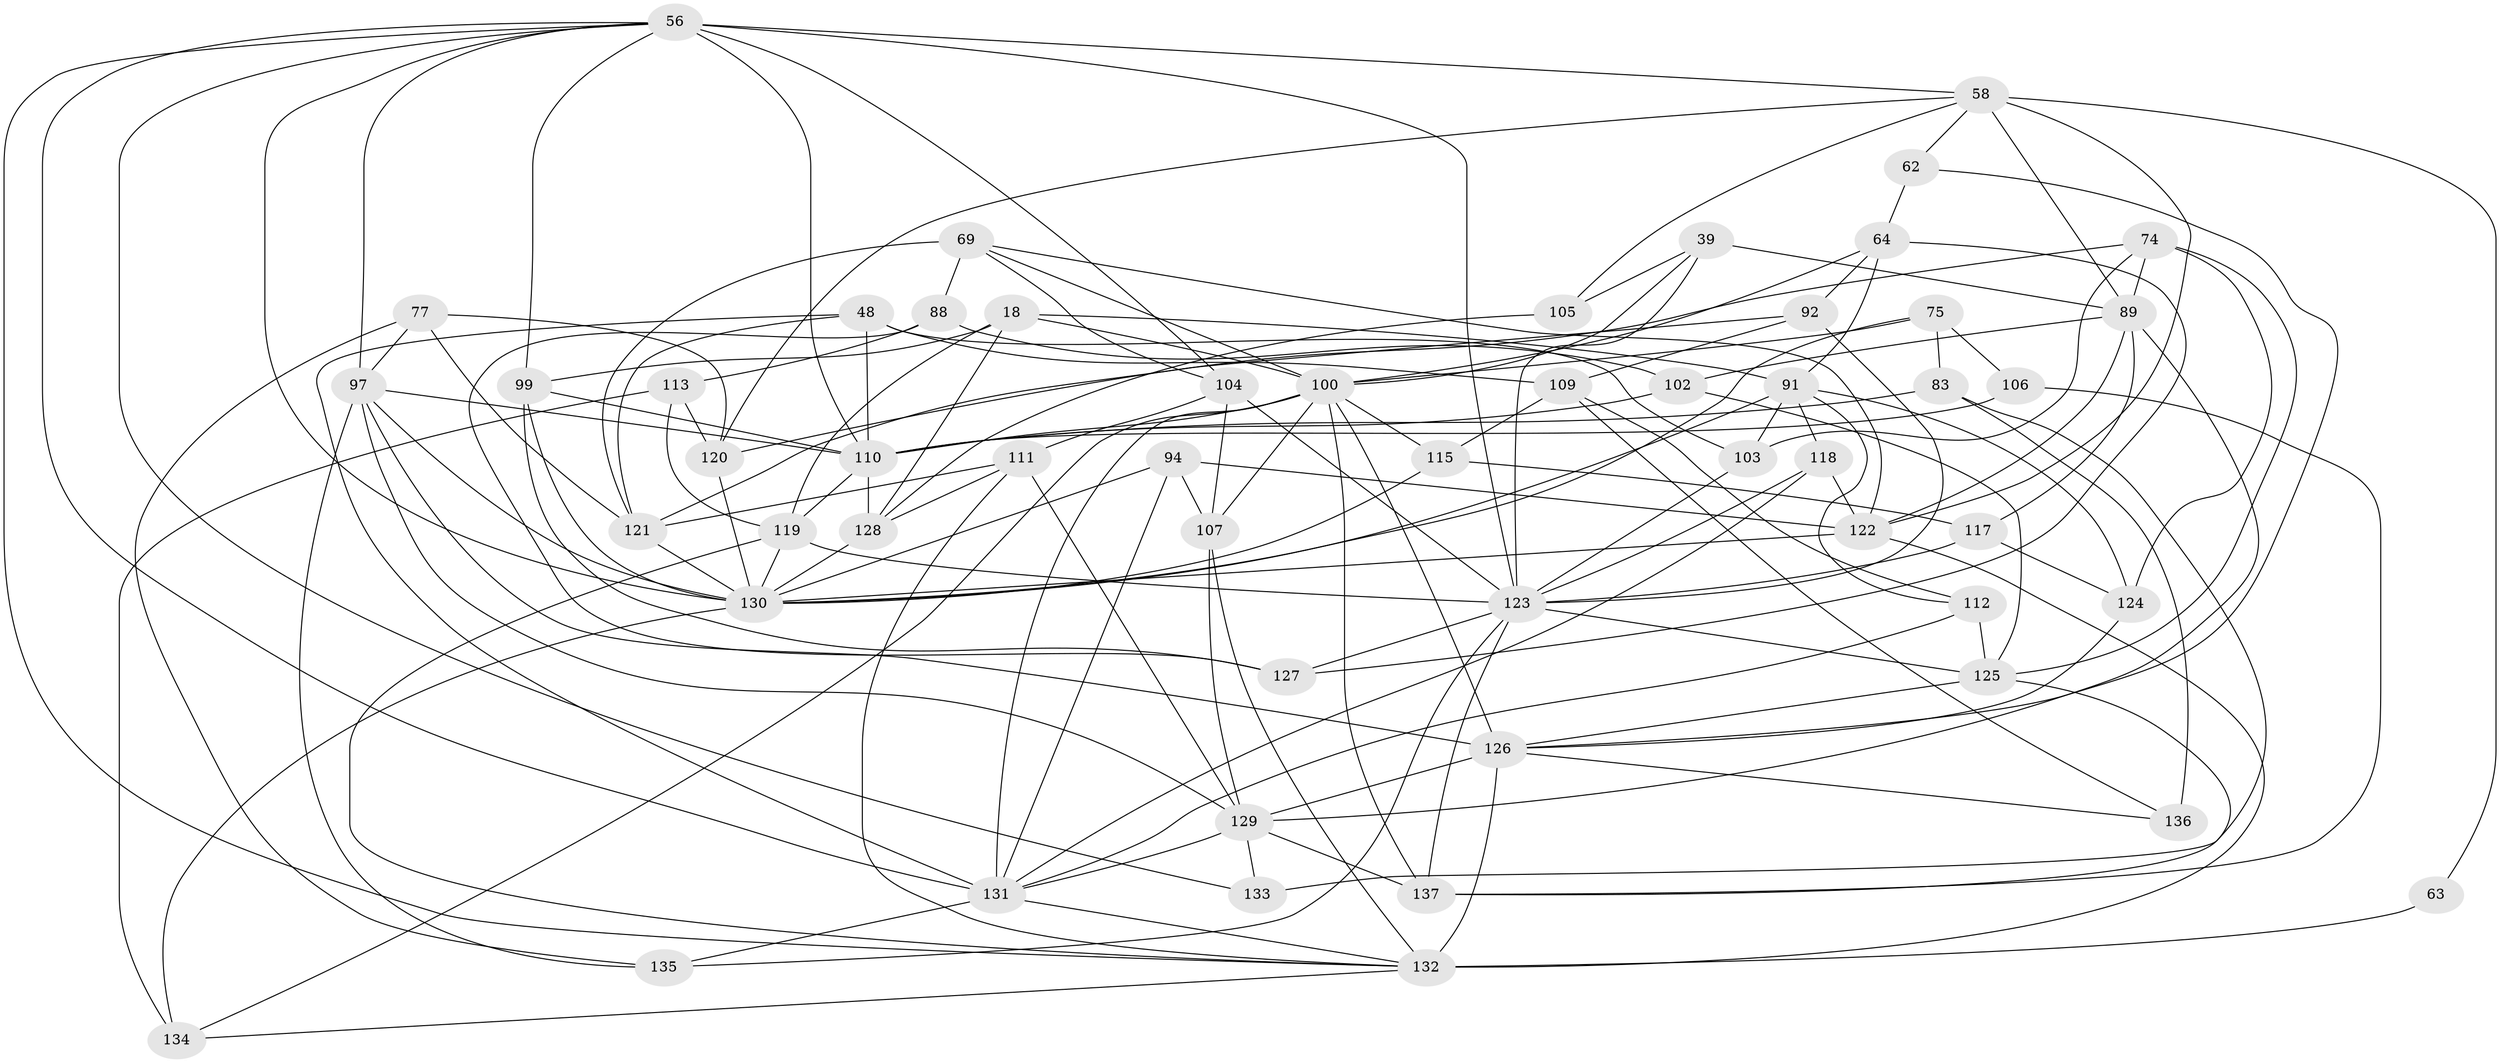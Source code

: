 // original degree distribution, {4: 1.0}
// Generated by graph-tools (version 1.1) at 2025/02/03/04/25 22:02:55]
// undirected, 54 vertices, 149 edges
graph export_dot {
graph [start="1"]
  node [color=gray90,style=filled];
  18 [super="+14"];
  39;
  48 [super="+11+16"];
  56 [super="+2+8+3+50+43"];
  58 [super="+1+17"];
  62;
  63;
  64 [super="+61"];
  69 [super="+21"];
  74 [super="+42"];
  75;
  77;
  83 [super="+9"];
  88;
  89 [super="+12+45+73"];
  91 [super="+80"];
  92;
  94 [super="+76"];
  97 [super="+40+70"];
  99 [super="+51"];
  100 [super="+25+84+31+49"];
  102;
  103 [super="+71"];
  104 [super="+28"];
  105;
  106;
  107 [super="+95"];
  109 [super="+79"];
  110 [super="+72+55+90"];
  111 [super="+59"];
  112;
  113;
  115;
  117;
  118;
  119 [super="+65+93"];
  120 [super="+54"];
  121 [super="+4+37+66"];
  122 [super="+35+68+41+98"];
  123 [super="+13+36+114"];
  124;
  125 [super="+82+116"];
  126 [super="+10+30+78+44"];
  127;
  128 [super="+33"];
  129 [super="+57+22+53"];
  130 [super="+24+27+38+101+108"];
  131 [super="+86"];
  132 [super="+96+87"];
  133;
  134;
  135;
  136;
  137 [super="+7"];
  18 -- 128;
  18 -- 99 [weight=2];
  18 -- 100;
  18 -- 91;
  18 -- 119;
  39 -- 89;
  39 -- 105;
  39 -- 123;
  39 -- 100;
  48 -- 131;
  48 -- 121 [weight=2];
  48 -- 109 [weight=2];
  48 -- 103;
  48 -- 110 [weight=2];
  56 -- 131;
  56 -- 133;
  56 -- 58;
  56 -- 123 [weight=3];
  56 -- 99;
  56 -- 132;
  56 -- 104;
  56 -- 110 [weight=2];
  56 -- 130;
  56 -- 97 [weight=2];
  58 -- 120;
  58 -- 62;
  58 -- 105;
  58 -- 63;
  58 -- 89 [weight=2];
  58 -- 122;
  62 -- 126;
  62 -- 64 [weight=2];
  63 -- 132 [weight=3];
  64 -- 127;
  64 -- 91;
  64 -- 92;
  64 -- 100;
  69 -- 104;
  69 -- 122;
  69 -- 121 [weight=2];
  69 -- 88;
  69 -- 100;
  74 -- 124;
  74 -- 89;
  74 -- 125 [weight=2];
  74 -- 103;
  74 -- 120;
  75 -- 83;
  75 -- 106;
  75 -- 100;
  75 -- 130;
  77 -- 135;
  77 -- 120;
  77 -- 121;
  77 -- 97;
  83 -- 136 [weight=2];
  83 -- 133 [weight=2];
  83 -- 110;
  88 -- 102;
  88 -- 113;
  88 -- 127;
  89 -- 117;
  89 -- 129 [weight=2];
  89 -- 102;
  89 -- 122 [weight=2];
  91 -- 103 [weight=2];
  91 -- 112;
  91 -- 118;
  91 -- 124;
  91 -- 130;
  92 -- 109;
  92 -- 123;
  92 -- 121;
  94 -- 122 [weight=2];
  94 -- 107 [weight=2];
  94 -- 130;
  94 -- 131;
  97 -- 135;
  97 -- 126;
  97 -- 130 [weight=3];
  97 -- 129;
  97 -- 110;
  99 -- 110;
  99 -- 127;
  99 -- 130;
  100 -- 115;
  100 -- 137;
  100 -- 107;
  100 -- 126 [weight=2];
  100 -- 131 [weight=2];
  100 -- 134;
  100 -- 110;
  102 -- 125;
  102 -- 110;
  103 -- 123 [weight=2];
  104 -- 123;
  104 -- 111;
  104 -- 107 [weight=2];
  105 -- 128 [weight=2];
  106 -- 137 [weight=2];
  106 -- 110;
  107 -- 129 [weight=2];
  107 -- 132;
  109 -- 112;
  109 -- 115;
  109 -- 136;
  110 -- 128;
  110 -- 119;
  111 -- 121;
  111 -- 132;
  111 -- 129 [weight=2];
  111 -- 128;
  112 -- 131;
  112 -- 125;
  113 -- 134;
  113 -- 120;
  113 -- 119;
  115 -- 130;
  115 -- 117;
  117 -- 124;
  117 -- 123;
  118 -- 123;
  118 -- 131;
  118 -- 122;
  119 -- 132;
  119 -- 130 [weight=2];
  119 -- 123 [weight=2];
  120 -- 130 [weight=2];
  121 -- 130 [weight=3];
  122 -- 130 [weight=4];
  122 -- 132;
  123 -- 135;
  123 -- 137;
  123 -- 127;
  123 -- 125;
  124 -- 126;
  125 -- 137;
  125 -- 126 [weight=2];
  126 -- 136;
  126 -- 129 [weight=2];
  126 -- 132 [weight=2];
  128 -- 130;
  129 -- 133;
  129 -- 137;
  129 -- 131;
  130 -- 134;
  131 -- 132;
  131 -- 135;
  132 -- 134;
}
